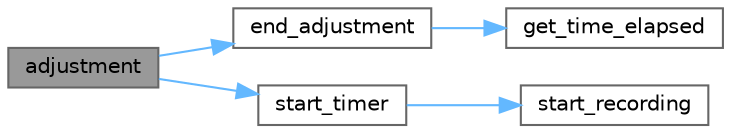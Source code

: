 digraph "adjustment"
{
 // LATEX_PDF_SIZE
  bgcolor="transparent";
  edge [fontname=Helvetica,fontsize=10,labelfontname=Helvetica,labelfontsize=10];
  node [fontname=Helvetica,fontsize=10,shape=box,height=0.2,width=0.4];
  rankdir="LR";
  Node1 [id="Node000001",label="adjustment",height=0.2,width=0.4,color="gray40", fillcolor="grey60", style="filled", fontcolor="black",tooltip=" "];
  Node1 -> Node2 [id="edge5_Node000001_Node000002",color="steelblue1",style="solid",tooltip=" "];
  Node2 [id="Node000002",label="end_adjustment",height=0.2,width=0.4,color="grey40", fillcolor="white", style="filled",URL="$a00150.html#a640807eb3a47f21d60f4901383f9ab7e",tooltip=" "];
  Node2 -> Node3 [id="edge6_Node000002_Node000003",color="steelblue1",style="solid",tooltip=" "];
  Node3 [id="Node000003",label="get_time_elapsed",height=0.2,width=0.4,color="grey40", fillcolor="white", style="filled",URL="$a00150.html#a23bef5dbc59c116cc9a20754f9ee8f33",tooltip=" "];
  Node1 -> Node4 [id="edge7_Node000001_Node000004",color="steelblue1",style="solid",tooltip=" "];
  Node4 [id="Node000004",label="start_timer",height=0.2,width=0.4,color="grey40", fillcolor="white", style="filled",URL="$a00150.html#a18b9423164131f6a5cb5cb80069e0d2f",tooltip=" "];
  Node4 -> Node5 [id="edge8_Node000004_Node000005",color="steelblue1",style="solid",tooltip=" "];
  Node5 [id="Node000005",label="start_recording",height=0.2,width=0.4,color="grey40", fillcolor="white", style="filled",URL="$a00150.html#af1d3c1fa3e44db6ab404e162bd264d00",tooltip="User input logging starts here #."];
}
